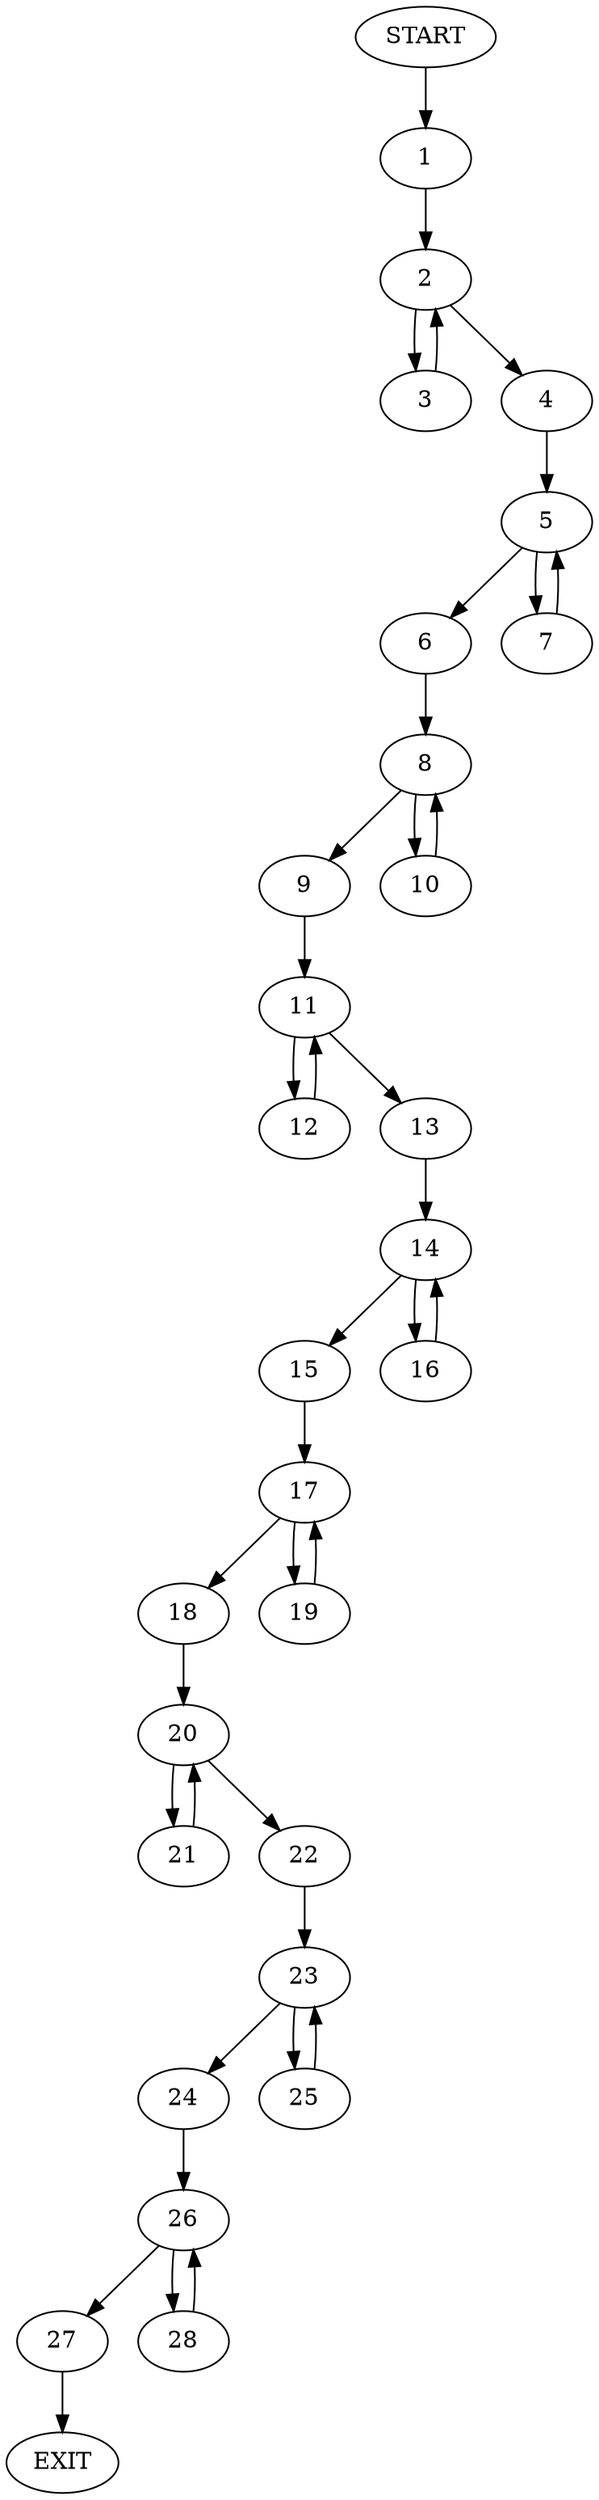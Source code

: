 digraph {
0 [label="START"]
29 [label="EXIT"]
0 -> 1
1 -> 2
2 -> 3
2 -> 4
3 -> 2
4 -> 5
5 -> 6
5 -> 7
7 -> 5
6 -> 8
8 -> 9
8 -> 10
9 -> 11
10 -> 8
11 -> 12
11 -> 13
13 -> 14
12 -> 11
14 -> 15
14 -> 16
15 -> 17
16 -> 14
17 -> 18
17 -> 19
18 -> 20
19 -> 17
20 -> 21
20 -> 22
22 -> 23
21 -> 20
23 -> 24
23 -> 25
25 -> 23
24 -> 26
26 -> 27
26 -> 28
28 -> 26
27 -> 29
}
